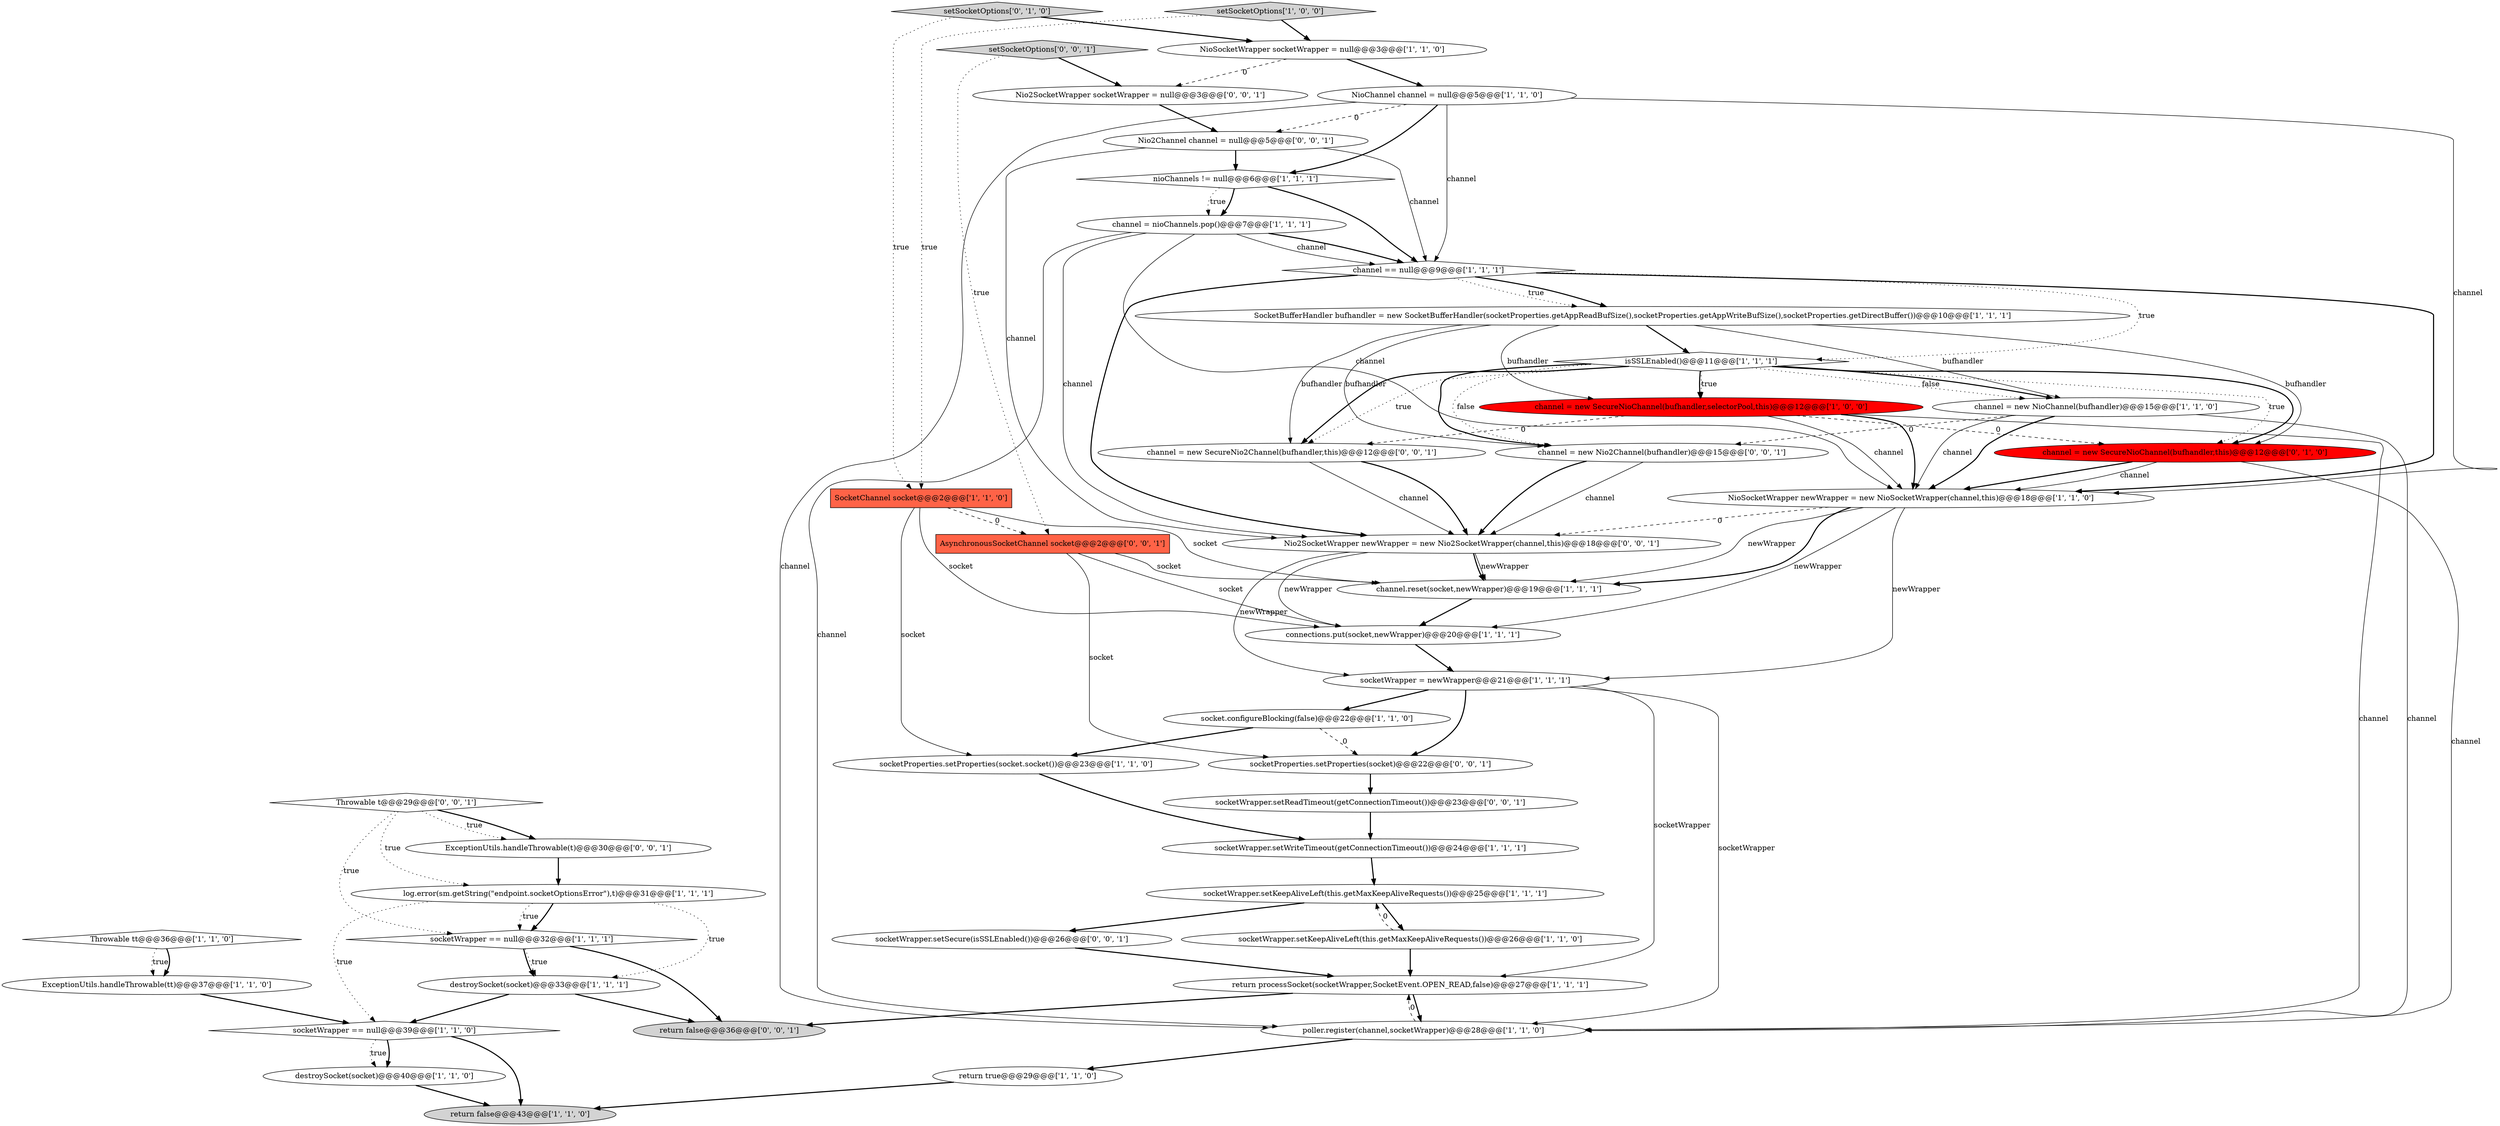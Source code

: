 digraph {
24 [style = filled, label = "SocketBufferHandler bufhandler = new SocketBufferHandler(socketProperties.getAppReadBufSize(),socketProperties.getAppWriteBufSize(),socketProperties.getDirectBuffer())@@@10@@@['1', '1', '1']", fillcolor = white, shape = ellipse image = "AAA0AAABBB1BBB"];
4 [style = filled, label = "channel = new NioChannel(bufhandler)@@@15@@@['1', '1', '0']", fillcolor = white, shape = ellipse image = "AAA0AAABBB1BBB"];
10 [style = filled, label = "socketProperties.setProperties(socket.socket())@@@23@@@['1', '1', '0']", fillcolor = white, shape = ellipse image = "AAA0AAABBB1BBB"];
28 [style = filled, label = "socket.configureBlocking(false)@@@22@@@['1', '1', '0']", fillcolor = white, shape = ellipse image = "AAA0AAABBB1BBB"];
17 [style = filled, label = "socketWrapper.setKeepAliveLeft(this.getMaxKeepAliveRequests())@@@26@@@['1', '1', '0']", fillcolor = white, shape = ellipse image = "AAA0AAABBB1BBB"];
7 [style = filled, label = "NioChannel channel = null@@@5@@@['1', '1', '0']", fillcolor = white, shape = ellipse image = "AAA0AAABBB1BBB"];
11 [style = filled, label = "SocketChannel socket@@@2@@@['1', '1', '0']", fillcolor = tomato, shape = box image = "AAA0AAABBB1BBB"];
32 [style = filled, label = "channel = new SecureNioChannel(bufhandler,this)@@@12@@@['0', '1', '0']", fillcolor = red, shape = ellipse image = "AAA1AAABBB2BBB"];
23 [style = filled, label = "ExceptionUtils.handleThrowable(tt)@@@37@@@['1', '1', '0']", fillcolor = white, shape = ellipse image = "AAA0AAABBB1BBB"];
30 [style = filled, label = "return processSocket(socketWrapper,SocketEvent.OPEN_READ,false)@@@27@@@['1', '1', '1']", fillcolor = white, shape = ellipse image = "AAA0AAABBB1BBB"];
16 [style = filled, label = "return true@@@29@@@['1', '1', '0']", fillcolor = white, shape = ellipse image = "AAA0AAABBB1BBB"];
27 [style = filled, label = "Throwable tt@@@36@@@['1', '1', '0']", fillcolor = white, shape = diamond image = "AAA0AAABBB1BBB"];
41 [style = filled, label = "channel = new SecureNio2Channel(bufhandler,this)@@@12@@@['0', '0', '1']", fillcolor = white, shape = ellipse image = "AAA0AAABBB3BBB"];
42 [style = filled, label = "ExceptionUtils.handleThrowable(t)@@@30@@@['0', '0', '1']", fillcolor = white, shape = ellipse image = "AAA0AAABBB3BBB"];
33 [style = filled, label = "setSocketOptions['0', '0', '1']", fillcolor = lightgray, shape = diamond image = "AAA0AAABBB3BBB"];
15 [style = filled, label = "isSSLEnabled()@@@11@@@['1', '1', '1']", fillcolor = white, shape = diamond image = "AAA0AAABBB1BBB"];
19 [style = filled, label = "socketWrapper == null@@@39@@@['1', '1', '0']", fillcolor = white, shape = diamond image = "AAA0AAABBB1BBB"];
22 [style = filled, label = "log.error(sm.getString(\"endpoint.socketOptionsError\"),t)@@@31@@@['1', '1', '1']", fillcolor = white, shape = ellipse image = "AAA0AAABBB1BBB"];
25 [style = filled, label = "connections.put(socket,newWrapper)@@@20@@@['1', '1', '1']", fillcolor = white, shape = ellipse image = "AAA0AAABBB1BBB"];
34 [style = filled, label = "channel = new Nio2Channel(bufhandler)@@@15@@@['0', '0', '1']", fillcolor = white, shape = ellipse image = "AAA0AAABBB3BBB"];
36 [style = filled, label = "return false@@@36@@@['0', '0', '1']", fillcolor = lightgray, shape = ellipse image = "AAA0AAABBB3BBB"];
31 [style = filled, label = "setSocketOptions['0', '1', '0']", fillcolor = lightgray, shape = diamond image = "AAA0AAABBB2BBB"];
18 [style = filled, label = "channel = nioChannels.pop()@@@7@@@['1', '1', '1']", fillcolor = white, shape = ellipse image = "AAA0AAABBB1BBB"];
26 [style = filled, label = "channel == null@@@9@@@['1', '1', '1']", fillcolor = white, shape = diamond image = "AAA0AAABBB1BBB"];
14 [style = filled, label = "return false@@@43@@@['1', '1', '0']", fillcolor = lightgray, shape = ellipse image = "AAA0AAABBB1BBB"];
45 [style = filled, label = "socketWrapper.setReadTimeout(getConnectionTimeout())@@@23@@@['0', '0', '1']", fillcolor = white, shape = ellipse image = "AAA0AAABBB3BBB"];
44 [style = filled, label = "AsynchronousSocketChannel socket@@@2@@@['0', '0', '1']", fillcolor = tomato, shape = box image = "AAA0AAABBB3BBB"];
2 [style = filled, label = "setSocketOptions['1', '0', '0']", fillcolor = lightgray, shape = diamond image = "AAA0AAABBB1BBB"];
12 [style = filled, label = "destroySocket(socket)@@@40@@@['1', '1', '0']", fillcolor = white, shape = ellipse image = "AAA0AAABBB1BBB"];
1 [style = filled, label = "NioSocketWrapper newWrapper = new NioSocketWrapper(channel,this)@@@18@@@['1', '1', '0']", fillcolor = white, shape = ellipse image = "AAA0AAABBB1BBB"];
3 [style = filled, label = "socketWrapper = newWrapper@@@21@@@['1', '1', '1']", fillcolor = white, shape = ellipse image = "AAA0AAABBB1BBB"];
20 [style = filled, label = "poller.register(channel,socketWrapper)@@@28@@@['1', '1', '0']", fillcolor = white, shape = ellipse image = "AAA0AAABBB1BBB"];
8 [style = filled, label = "socketWrapper.setWriteTimeout(getConnectionTimeout())@@@24@@@['1', '1', '1']", fillcolor = white, shape = ellipse image = "AAA0AAABBB1BBB"];
9 [style = filled, label = "channel = new SecureNioChannel(bufhandler,selectorPool,this)@@@12@@@['1', '0', '0']", fillcolor = red, shape = ellipse image = "AAA1AAABBB1BBB"];
21 [style = filled, label = "channel.reset(socket,newWrapper)@@@19@@@['1', '1', '1']", fillcolor = white, shape = ellipse image = "AAA0AAABBB1BBB"];
37 [style = filled, label = "socketWrapper.setSecure(isSSLEnabled())@@@26@@@['0', '0', '1']", fillcolor = white, shape = ellipse image = "AAA0AAABBB3BBB"];
5 [style = filled, label = "socketWrapper.setKeepAliveLeft(this.getMaxKeepAliveRequests())@@@25@@@['1', '1', '1']", fillcolor = white, shape = ellipse image = "AAA0AAABBB1BBB"];
6 [style = filled, label = "socketWrapper == null@@@32@@@['1', '1', '1']", fillcolor = white, shape = diamond image = "AAA0AAABBB1BBB"];
35 [style = filled, label = "Nio2Channel channel = null@@@5@@@['0', '0', '1']", fillcolor = white, shape = ellipse image = "AAA0AAABBB3BBB"];
39 [style = filled, label = "Throwable t@@@29@@@['0', '0', '1']", fillcolor = white, shape = diamond image = "AAA0AAABBB3BBB"];
43 [style = filled, label = "socketProperties.setProperties(socket)@@@22@@@['0', '0', '1']", fillcolor = white, shape = ellipse image = "AAA0AAABBB3BBB"];
40 [style = filled, label = "Nio2SocketWrapper socketWrapper = null@@@3@@@['0', '0', '1']", fillcolor = white, shape = ellipse image = "AAA0AAABBB3BBB"];
0 [style = filled, label = "NioSocketWrapper socketWrapper = null@@@3@@@['1', '1', '0']", fillcolor = white, shape = ellipse image = "AAA0AAABBB1BBB"];
13 [style = filled, label = "nioChannels != null@@@6@@@['1', '1', '1']", fillcolor = white, shape = diamond image = "AAA0AAABBB1BBB"];
38 [style = filled, label = "Nio2SocketWrapper newWrapper = new Nio2SocketWrapper(channel,this)@@@18@@@['0', '0', '1']", fillcolor = white, shape = ellipse image = "AAA0AAABBB3BBB"];
29 [style = filled, label = "destroySocket(socket)@@@33@@@['1', '1', '1']", fillcolor = white, shape = ellipse image = "AAA0AAABBB1BBB"];
39->22 [style = dotted, label="true"];
30->20 [style = bold, label=""];
32->20 [style = solid, label="channel"];
24->41 [style = solid, label="bufhandler"];
27->23 [style = dotted, label="true"];
30->36 [style = bold, label=""];
39->42 [style = dotted, label="true"];
18->26 [style = solid, label="channel"];
9->20 [style = solid, label="channel"];
6->29 [style = bold, label=""];
15->9 [style = dotted, label="true"];
2->11 [style = dotted, label="true"];
44->43 [style = solid, label="socket"];
44->21 [style = solid, label="socket"];
20->16 [style = bold, label=""];
10->8 [style = bold, label=""];
1->21 [style = bold, label=""];
26->24 [style = dotted, label="true"];
7->35 [style = dashed, label="0"];
15->41 [style = bold, label=""];
16->14 [style = bold, label=""];
1->38 [style = dashed, label="0"];
9->41 [style = dashed, label="0"];
32->1 [style = solid, label="channel"];
9->1 [style = solid, label="channel"];
5->37 [style = bold, label=""];
41->38 [style = solid, label="channel"];
7->1 [style = solid, label="channel"];
35->26 [style = solid, label="channel"];
15->4 [style = dotted, label="false"];
29->36 [style = bold, label=""];
22->29 [style = dotted, label="true"];
22->19 [style = dotted, label="true"];
15->34 [style = bold, label=""];
19->12 [style = bold, label=""];
26->1 [style = bold, label=""];
1->21 [style = solid, label="newWrapper"];
25->3 [style = bold, label=""];
33->44 [style = dotted, label="true"];
21->25 [style = bold, label=""];
31->11 [style = dotted, label="true"];
26->24 [style = bold, label=""];
5->17 [style = bold, label=""];
24->32 [style = solid, label="bufhandler"];
43->45 [style = bold, label=""];
0->7 [style = bold, label=""];
15->41 [style = dotted, label="true"];
38->25 [style = solid, label="newWrapper"];
28->43 [style = dashed, label="0"];
15->9 [style = bold, label=""];
6->29 [style = dotted, label="true"];
1->3 [style = solid, label="newWrapper"];
4->34 [style = dashed, label="0"];
12->14 [style = bold, label=""];
41->38 [style = bold, label=""];
34->38 [style = bold, label=""];
11->10 [style = solid, label="socket"];
42->22 [style = bold, label=""];
9->1 [style = bold, label=""];
24->9 [style = solid, label="bufhandler"];
39->42 [style = bold, label=""];
4->1 [style = solid, label="channel"];
13->18 [style = bold, label=""];
22->6 [style = bold, label=""];
7->26 [style = solid, label="channel"];
13->18 [style = dotted, label="true"];
40->35 [style = bold, label=""];
44->25 [style = solid, label="socket"];
35->38 [style = solid, label="channel"];
31->0 [style = bold, label=""];
37->30 [style = bold, label=""];
18->26 [style = bold, label=""];
11->44 [style = dashed, label="0"];
19->12 [style = dotted, label="true"];
9->32 [style = dashed, label="0"];
15->32 [style = dotted, label="true"];
24->4 [style = solid, label="bufhandler"];
7->20 [style = solid, label="channel"];
3->28 [style = bold, label=""];
2->0 [style = bold, label=""];
19->14 [style = bold, label=""];
29->19 [style = bold, label=""];
13->26 [style = bold, label=""];
23->19 [style = bold, label=""];
32->1 [style = bold, label=""];
45->8 [style = bold, label=""];
20->30 [style = dashed, label="0"];
26->15 [style = dotted, label="true"];
4->1 [style = bold, label=""];
17->5 [style = dashed, label="0"];
34->38 [style = solid, label="channel"];
18->1 [style = solid, label="channel"];
38->3 [style = solid, label="newWrapper"];
24->15 [style = bold, label=""];
18->38 [style = solid, label="channel"];
7->13 [style = bold, label=""];
18->20 [style = solid, label="channel"];
39->6 [style = dotted, label="true"];
28->10 [style = bold, label=""];
3->30 [style = solid, label="socketWrapper"];
3->20 [style = solid, label="socketWrapper"];
17->30 [style = bold, label=""];
15->34 [style = dotted, label="false"];
22->6 [style = dotted, label="true"];
4->20 [style = solid, label="channel"];
6->36 [style = bold, label=""];
24->34 [style = solid, label="bufhandler"];
26->38 [style = bold, label=""];
33->40 [style = bold, label=""];
8->5 [style = bold, label=""];
11->25 [style = solid, label="socket"];
15->4 [style = bold, label=""];
38->21 [style = bold, label=""];
1->25 [style = solid, label="newWrapper"];
27->23 [style = bold, label=""];
3->43 [style = bold, label=""];
35->13 [style = bold, label=""];
15->32 [style = bold, label=""];
11->21 [style = solid, label="socket"];
0->40 [style = dashed, label="0"];
38->21 [style = solid, label="newWrapper"];
}
